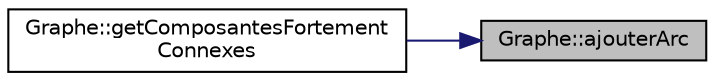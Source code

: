 digraph "Graphe::ajouterArc"
{
 // LATEX_PDF_SIZE
  edge [fontname="Helvetica",fontsize="10",labelfontname="Helvetica",labelfontsize="10"];
  node [fontname="Helvetica",fontsize="10",shape=record];
  rankdir="RL";
  Node1 [label="Graphe::ajouterArc",height=0.2,width=0.4,color="black", fillcolor="grey75", style="filled", fontcolor="black",tooltip="Ajout d'un arc au graphe."];
  Node1 -> Node2 [dir="back",color="midnightblue",fontsize="10",style="solid",fontname="Helvetica"];
  Node2 [label="Graphe::getComposantesFortement\lConnexes",height=0.2,width=0.4,color="black", fillcolor="white", style="filled",URL="$class_graphe.html#a56f79e664583f44282e61f0b91828ba1",tooltip="Détermine les composantes fortement connexes et les mémorise dans un conteneur passé en paramètre."];
}
